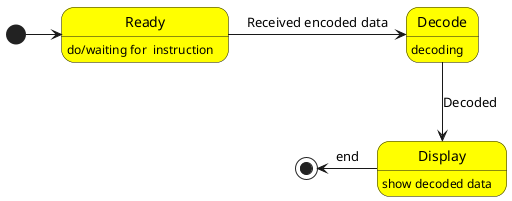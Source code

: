 @startuml Decode
skinparam Shadowing false
skinparam state{
BackgroundColor  Yellow

}
[*]-> Ready 
Ready:do/waiting for  instruction
Decode : decoding
Display : show decoded data
Ready-> Decode:Received encoded data
Decode --> Display : Decoded
Display -left-> [*] : end
@enduml